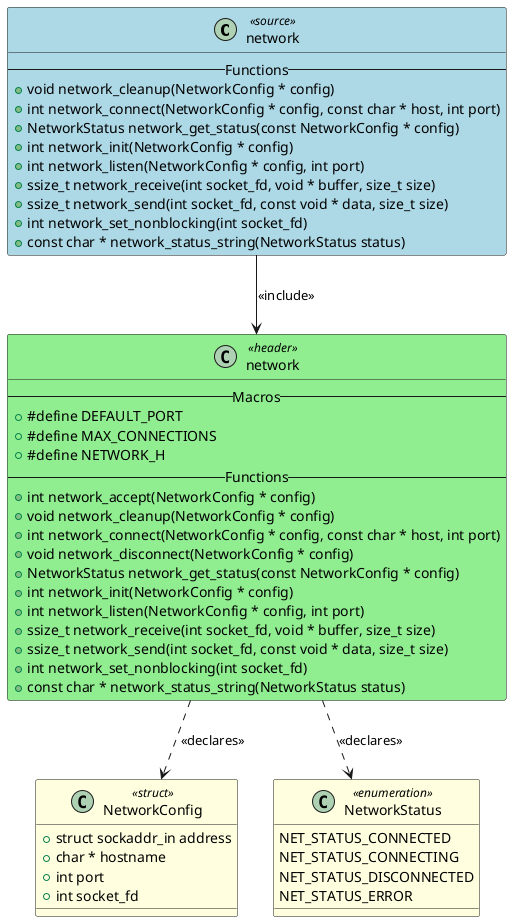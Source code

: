 @startuml network

class "network" as NETWORK <<source>> #LightBlue
{
    -- Functions --
    + void network_cleanup(NetworkConfig * config)
    + int network_connect(NetworkConfig * config, const char * host, int port)
    + NetworkStatus network_get_status(const NetworkConfig * config)
    + int network_init(NetworkConfig * config)
    + int network_listen(NetworkConfig * config, int port)
    + ssize_t network_receive(int socket_fd, void * buffer, size_t size)
    + ssize_t network_send(int socket_fd, const void * data, size_t size)
    + int network_set_nonblocking(int socket_fd)
    + const char * network_status_string(NetworkStatus status)
}

class "network" as HEADER_NETWORK <<header>> #LightGreen
{
    -- Macros --
    + #define DEFAULT_PORT
    + #define MAX_CONNECTIONS
    + #define NETWORK_H
    -- Functions --
    + int network_accept(NetworkConfig * config)
    + void network_cleanup(NetworkConfig * config)
    + int network_connect(NetworkConfig * config, const char * host, int port)
    + void network_disconnect(NetworkConfig * config)
    + NetworkStatus network_get_status(const NetworkConfig * config)
    + int network_init(NetworkConfig * config)
    + int network_listen(NetworkConfig * config, int port)
    + ssize_t network_receive(int socket_fd, void * buffer, size_t size)
    + ssize_t network_send(int socket_fd, const void * data, size_t size)
    + int network_set_nonblocking(int socket_fd)
    + const char * network_status_string(NetworkStatus status)
}

class "NetworkConfig" as TYPEDEF_NETWORKCONFIG <<struct>> #LightYellow
{
    + struct sockaddr_in address
    + char * hostname
    + int port
    + int socket_fd
}

class "NetworkStatus" as TYPEDEF_NETWORKSTATUS <<enumeration>> #LightYellow
{
    NET_STATUS_CONNECTED
    NET_STATUS_CONNECTING
    NET_STATUS_DISCONNECTED
    NET_STATUS_ERROR
}


' Include relationships
NETWORK --> HEADER_NETWORK : <<include>>

' Declaration relationships
HEADER_NETWORK ..> TYPEDEF_NETWORKCONFIG : <<declares>>
HEADER_NETWORK ..> TYPEDEF_NETWORKSTATUS : <<declares>>

' Uses relationships

@enduml